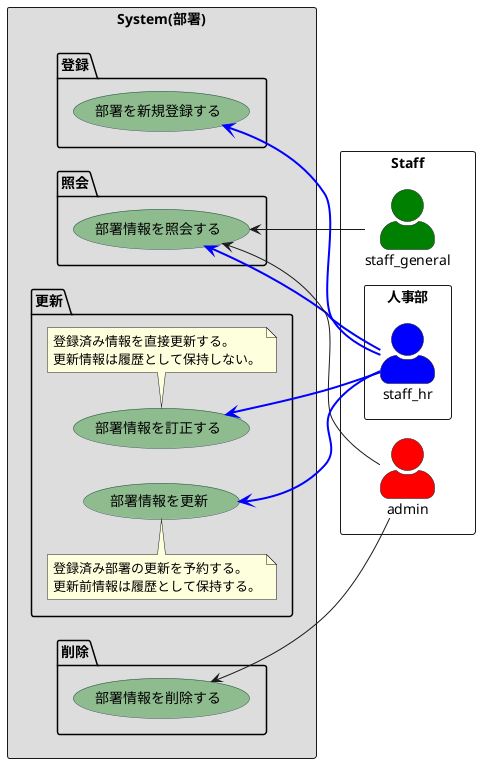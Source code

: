 @startuml
'https://plantuml.com/use-case-diagram

left to right direction

skinparam actorStyle awesome

skinparam usecase {
    BackgroundColor DarkSeaGreen
    BorderColor DarkSlateGray
}

rectangle System(部署) #DDDDDD {
    package 登録 {
        usecase 部署を新規登録する as C1
    }
    package 照会 {
        usecase 部署情報を照会する as R1
    }
    package 更新 {
        usecase 部署情報を訂正する as U1
        note bottom of U1 : 登録済み情報を直接更新する。\n更新情報は履歴として保持しない。
        usecase 部署情報を更新 as U2
        note top of U2 : 登録済み部署の更新を予約する。\n更新前情報は履歴として保持する。
    }
    package 削除 {
        usecase 部署情報を削除する as D1
    }
}

rectangle Staff {
    actor staff_general #green
    actor admin #red
    rectangle 人事部 {
        actor staff_hr #blue
    }
}

C1 <-[#blue,bold]- staff_hr
R1 <-- staff_general
R1 <-[#blue,bold]- staff_hr
R1 <-- admin
U1 <-[#blue,bold]- staff_hr
U2 <-[#blue,bold]- staff_hr
D1 <-- admin


@enduml